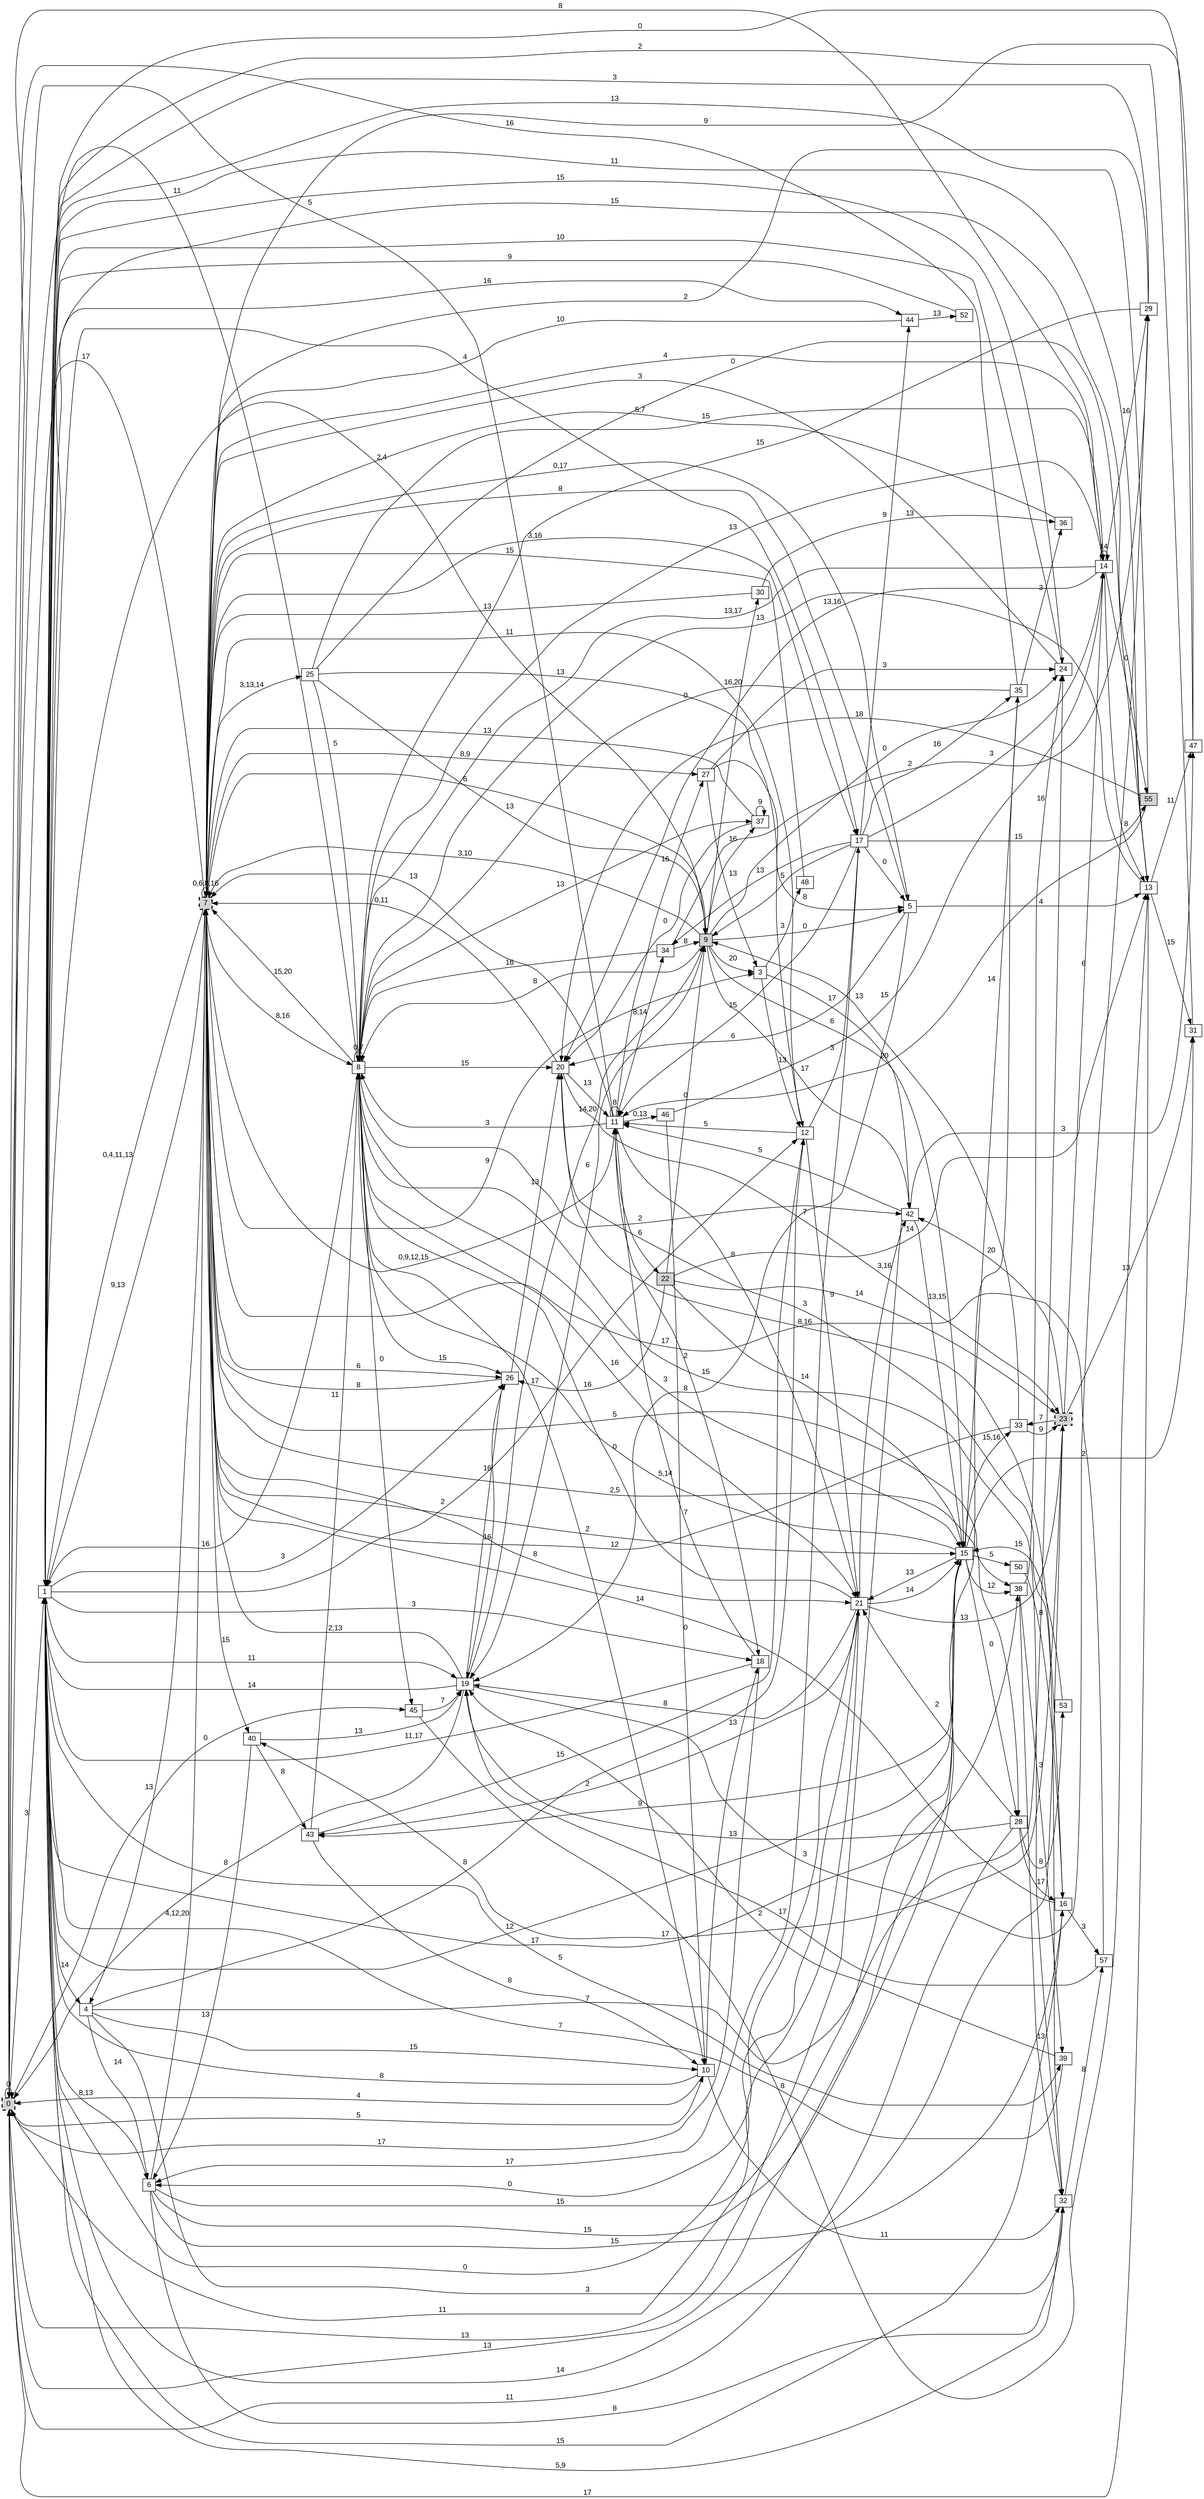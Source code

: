 digraph "NDFA" {
  rankdir=LR
  node [shape=box width=0.1 height=0.1 fontname=Arial]
  edge [fontname=Arial]
/* Estados */
 s0 [label="0" style="filled,bold,dashed"] /* I:1 F:1 D:0 */
 s1 [label="1" ] /* I:0 F:0 D:0 */
 s3 [label="3" ] /* I:0 F:0 D:0 */
 s4 [label="4" ] /* I:0 F:0 D:0 */
 s5 [label="5" ] /* I:0 F:0 D:0 */
 s6 [label="6" ] /* I:0 F:0 D:0 */
 s7 [label="7" style="filled,bold,dashed"] /* I:1 F:1 D:0 */
 s8 [label="8" ] /* I:0 F:0 D:0 */
 s9 [label="9" style="filled"] /* I:1 F:0 D:0 */
 s10 [label="10" ] /* I:0 F:0 D:0 */
 s11 [label="11" ] /* I:0 F:0 D:0 */
 s12 [label="12" ] /* I:0 F:0 D:0 */
 s13 [label="13" ] /* I:0 F:0 D:0 */
 s14 [label="14" ] /* I:0 F:0 D:0 */
 s15 [label="15" ] /* I:0 F:0 D:0 */
 s16 [label="16" ] /* I:0 F:0 D:0 */
 s17 [label="17" ] /* I:0 F:0 D:0 */
 s18 [label="18" ] /* I:0 F:0 D:0 */
 s19 [label="19" ] /* I:0 F:0 D:0 */
 s20 [label="20" ] /* I:0 F:0 D:0 */
 s21 [label="21" ] /* I:0 F:0 D:0 */
 s22 [label="22" style="filled"] /* I:1 F:0 D:0 */
 s23 [label="23" style="filled,bold,dashed"] /* I:1 F:1 D:0 */
 s24 [label="24" ] /* I:0 F:0 D:0 */
 s25 [label="25" ] /* I:0 F:0 D:0 */
 s26 [label="26" ] /* I:0 F:0 D:0 */
 s27 [label="27" ] /* I:0 F:0 D:0 */
 s28 [label="28" ] /* I:0 F:0 D:0 */
 s29 [label="29" ] /* I:0 F:0 D:0 */
 s30 [label="30" ] /* I:0 F:0 D:0 */
 s31 [label="31" ] /* I:0 F:0 D:0 */
 s32 [label="32" ] /* I:0 F:0 D:0 */
 s33 [label="33" ] /* I:0 F:0 D:0 */
 s34 [label="34" ] /* I:0 F:0 D:0 */
 s35 [label="35" ] /* I:0 F:0 D:0 */
 s36 [label="36" ] /* I:0 F:0 D:0 */
 s37 [label="37" ] /* I:0 F:0 D:0 */
 s38 [label="38" ] /* I:0 F:0 D:0 */
 s39 [label="39" ] /* I:0 F:0 D:0 */
 s40 [label="40" ] /* I:0 F:0 D:0 */
 s42 [label="42" ] /* I:0 F:0 D:0 */
 s43 [label="43" ] /* I:0 F:0 D:0 */
 s44 [label="44" ] /* I:0 F:0 D:0 */
 s45 [label="45" ] /* I:0 F:0 D:0 */
 s46 [label="46" ] /* I:0 F:0 D:0 */
 s47 [label="47" ] /* I:0 F:0 D:0 */
 s48 [label="48" ] /* I:0 F:0 D:0 */
 s50 [label="50" ] /* I:0 F:0 D:0 */
 s52 [label="52" ] /* I:0 F:0 D:0 */
 s53 [label="53" ] /* I:0 F:0 D:0 */
 s55 [label="55" style="filled"] /* I:1 F:0 D:0 */
 s57 [label="57" ] /* I:0 F:0 D:0 */
/* Transiciones */
  s0 -> s0 [label="0"]
  s0 -> s1 [label="3"]
  s0 -> s10 [label="5"]
  s0 -> s14 [label="8"]
  s0 -> s45 [label="0"]
  s1 -> s4 [label="14"]
  s1 -> s6 [label="8,13"]
  s1 -> s7 [label="9,13"]
  s1 -> s9 [label="2,4"]
  s1 -> s12 [label="2"]
  s1 -> s13 [label="11"]
  s1 -> s16 [label="15"]
  s1 -> s17 [label="4"]
  s1 -> s18 [label="3"]
  s1 -> s19 [label="11"]
  s1 -> s21 [label="0"]
  s1 -> s23 [label="14"]
  s1 -> s24 [label="15"]
  s1 -> s26 [label="3"]
  s1 -> s38 [label="17"]
  s1 -> s39 [label="5"]
  s1 -> s44 [label="16"]
  s3 -> s12 [label="13"]
  s3 -> s42 [label="17"]
  s3 -> s48 [label="3"]
  s4 -> s6 [label="14"]
  s4 -> s10 [label="15"]
  s4 -> s12 [label="8"]
  s4 -> s24 [label="7"]
  s4 -> s32 [label="3"]
  s5 -> s7 [label="8"]
  s5 -> s13 [label="4"]
  s5 -> s19 [label="8"]
  s5 -> s20 [label="6"]
  s6 -> s7 [label="4,12,20"]
  s6 -> s15 [label="15"]
  s6 -> s16 [label="15"]
  s6 -> s32 [label="8"]
  s6 -> s35 [label="15"]
  s7 -> s0 [label="17"]
  s7 -> s1 [label="0,4,11,13"]
  s7 -> s3 [label="9"]
  s7 -> s4 [label="13"]
  s7 -> s5 [label="0,17"]
  s7 -> s7 [label="0,6,8,16"]
  s7 -> s8 [label="8,16"]
  s7 -> s9 [label="6"]
  s7 -> s11 [label="0,9,12,15"]
  s7 -> s14 [label="4"]
  s7 -> s15 [label="2"]
  s7 -> s17 [label="3,16"]
  s7 -> s21 [label="8"]
  s7 -> s25 [label="3,13,14"]
  s7 -> s26 [label="6"]
  s7 -> s27 [label="8,9"]
  s7 -> s28 [label="2,5"]
  s7 -> s38 [label="5"]
  s7 -> s40 [label="15"]
  s8 -> s0 [label="11"]
  s8 -> s1 [label="16"]
  s8 -> s7 [label="15,20"]
  s8 -> s8 [label="0,7"]
  s8 -> s10 [label="17"]
  s8 -> s14 [label="13"]
  s8 -> s15 [label="3"]
  s8 -> s20 [label="15"]
  s8 -> s21 [label="16"]
  s8 -> s26 [label="15"]
  s8 -> s37 [label="13"]
  s8 -> s42 [label="2"]
  s8 -> s45 [label="0"]
  s9 -> s3 [label="20"]
  s9 -> s5 [label="0"]
  s9 -> s7 [label="3,10"]
  s9 -> s8 [label="8"]
  s9 -> s15 [label="6"]
  s9 -> s19 [label="6"]
  s9 -> s24 [label="0"]
  s9 -> s30 [label="16,20"]
  s9 -> s37 [label="16"]
  s9 -> s42 [label="17"]
  s10 -> s0 [label="4"]
  s10 -> s1 [label="8"]
  s10 -> s18 [label="13"]
  s10 -> s32 [label="11"]
  s11 -> s0 [label="5"]
  s11 -> s7 [label="13"]
  s11 -> s8 [label="3"]
  s11 -> s11 [label="8"]
  s11 -> s18 [label="2"]
  s11 -> s21 [label="8"]
  s11 -> s22 [label="6"]
  s11 -> s27 [label="16"]
  s11 -> s34 [label="8,14"]
  s11 -> s46 [label="0,13"]
  s12 -> s7 [label="11"]
  s12 -> s11 [label="5"]
  s12 -> s17 [label="3"]
  s12 -> s21 [label="9"]
  s13 -> s0 [label="17"]
  s13 -> s1 [label="15"]
  s13 -> s8 [label="13"]
  s13 -> s31 [label="15"]
  s13 -> s47 [label="11"]
  s14 -> s8 [label="13,17"]
  s14 -> s13 [label="8"]
  s14 -> s14 [label="14"]
  s14 -> s20 [label="13,16"]
  s14 -> s29 [label="16"]
  s14 -> s55 [label="0"]
  s15 -> s0 [label="13"]
  s15 -> s1 [label="12"]
  s15 -> s8 [label="5,14"]
  s15 -> s21 [label="13"]
  s15 -> s28 [label="0"]
  s15 -> s31 [label="2"]
  s15 -> s33 [label="15,16"]
  s15 -> s35 [label="14"]
  s15 -> s38 [label="12"]
  s15 -> s43 [label="9"]
  s15 -> s50 [label="5"]
  s16 -> s7 [label="14"]
  s16 -> s20 [label="8,16"]
  s16 -> s57 [label="3"]
  s17 -> s5 [label="0"]
  s17 -> s6 [label="17"]
  s17 -> s9 [label="5"]
  s17 -> s11 [label="15"]
  s17 -> s14 [label="3"]
  s17 -> s34 [label="13"]
  s17 -> s35 [label="16"]
  s17 -> s44 [label="9"]
  s17 -> s55 [label="15"]
  s18 -> s0 [label="17"]
  s18 -> s1 [label="11,17"]
  s18 -> s11 [label="7"]
  s19 -> s0 [label="8"]
  s19 -> s1 [label="14"]
  s19 -> s7 [label="2,13"]
  s19 -> s9 [label="14,20"]
  s19 -> s26 [label="16"]
  s19 -> s29 [label="3"]
  s20 -> s7 [label="0,11"]
  s20 -> s11 [label="13"]
  s20 -> s23 [label="7"]
  s20 -> s32 [label="3"]
  s21 -> s0 [label="11"]
  s21 -> s6 [label="0"]
  s21 -> s8 [label="0"]
  s21 -> s15 [label="14"]
  s21 -> s19 [label="8"]
  s21 -> s23 [label="13"]
  s21 -> s42 [label="3,16"]
  s21 -> s43 [label="2"]
  s22 -> s9 [label="0"]
  s22 -> s13 [label="14"]
  s22 -> s15 [label="14"]
  s22 -> s23 [label="14"]
  s22 -> s26 [label="16"]
  s23 -> s14 [label="6"]
  s23 -> s31 [label="13"]
  s23 -> s33 [label="7"]
  s23 -> s40 [label="17"]
  s23 -> s42 [label="20"]
  s24 -> s1 [label="10"]
  s24 -> s7 [label="3"]
  s25 -> s8 [label="5"]
  s25 -> s9 [label="13"]
  s25 -> s12 [label="13"]
  s25 -> s13 [label="0"]
  s25 -> s14 [label="15"]
  s26 -> s7 [label="8"]
  s26 -> s19 [label="16"]
  s26 -> s20 [label="13"]
  s27 -> s3 [label="13"]
  s27 -> s5 [label="8"]
  s27 -> s24 [label="3"]
  s28 -> s0 [label="11"]
  s28 -> s16 [label="17"]
  s28 -> s19 [label="13"]
  s28 -> s21 [label="2"]
  s28 -> s53 [label="8"]
  s29 -> s1 [label="3"]
  s29 -> s7 [label="2"]
  s29 -> s8 [label="15"]
  s30 -> s7 [label="13"]
  s30 -> s36 [label="13"]
  s31 -> s1 [label="2"]
  s32 -> s1 [label="5,9"]
  s32 -> s8 [label="15"]
  s32 -> s57 [label="8"]
  s33 -> s7 [label="12"]
  s33 -> s9 [label="13"]
  s33 -> s23 [label="9"]
  s34 -> s8 [label="16"]
  s34 -> s9 [label="8"]
  s34 -> s29 [label="2"]
  s35 -> s0 [label="16"]
  s35 -> s8 [label="0"]
  s35 -> s36 [label="3"]
  s36 -> s7 [label="5,7"]
  s37 -> s7 [label="13"]
  s37 -> s20 [label="0"]
  s37 -> s37 [label="9"]
  s38 -> s24 [label="16"]
  s38 -> s32 [label="13"]
  s38 -> s39 [label="3"]
  s39 -> s1 [label="7"]
  s39 -> s19 [label="2"]
  s40 -> s6 [label="13"]
  s40 -> s19 [label="13"]
  s40 -> s43 [label="8"]
  s42 -> s0 [label="13"]
  s42 -> s11 [label="5"]
  s42 -> s15 [label="13,15"]
  s42 -> s47 [label="3"]
  s43 -> s8 [label="11"]
  s43 -> s10 [label="8"]
  s43 -> s12 [label="15"]
  s44 -> s7 [label="10"]
  s44 -> s52 [label="13"]
  s45 -> s13 [label="8"]
  s45 -> s19 [label="7"]
  s46 -> s10 [label="0"]
  s46 -> s14 [label="15"]
  s47 -> s1 [label="0"]
  s47 -> s7 [label="9"]
  s48 -> s7 [label="15"]
  s50 -> s16 [label="8"]
  s52 -> s1 [label="9"]
  s53 -> s15 [label="15"]
  s55 -> s1 [label="13"]
  s55 -> s11 [label="20"]
  s55 -> s20 [label="18"]
  s57 -> s7 [label="17"]
  s57 -> s19 [label="17"]
}
